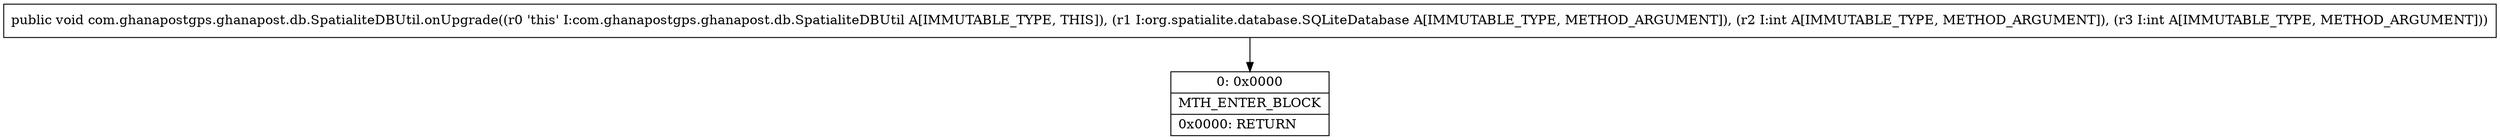 digraph "CFG forcom.ghanapostgps.ghanapost.db.SpatialiteDBUtil.onUpgrade(Lorg\/spatialite\/database\/SQLiteDatabase;II)V" {
Node_0 [shape=record,label="{0\:\ 0x0000|MTH_ENTER_BLOCK\l|0x0000: RETURN   \l}"];
MethodNode[shape=record,label="{public void com.ghanapostgps.ghanapost.db.SpatialiteDBUtil.onUpgrade((r0 'this' I:com.ghanapostgps.ghanapost.db.SpatialiteDBUtil A[IMMUTABLE_TYPE, THIS]), (r1 I:org.spatialite.database.SQLiteDatabase A[IMMUTABLE_TYPE, METHOD_ARGUMENT]), (r2 I:int A[IMMUTABLE_TYPE, METHOD_ARGUMENT]), (r3 I:int A[IMMUTABLE_TYPE, METHOD_ARGUMENT])) }"];
MethodNode -> Node_0;
}

